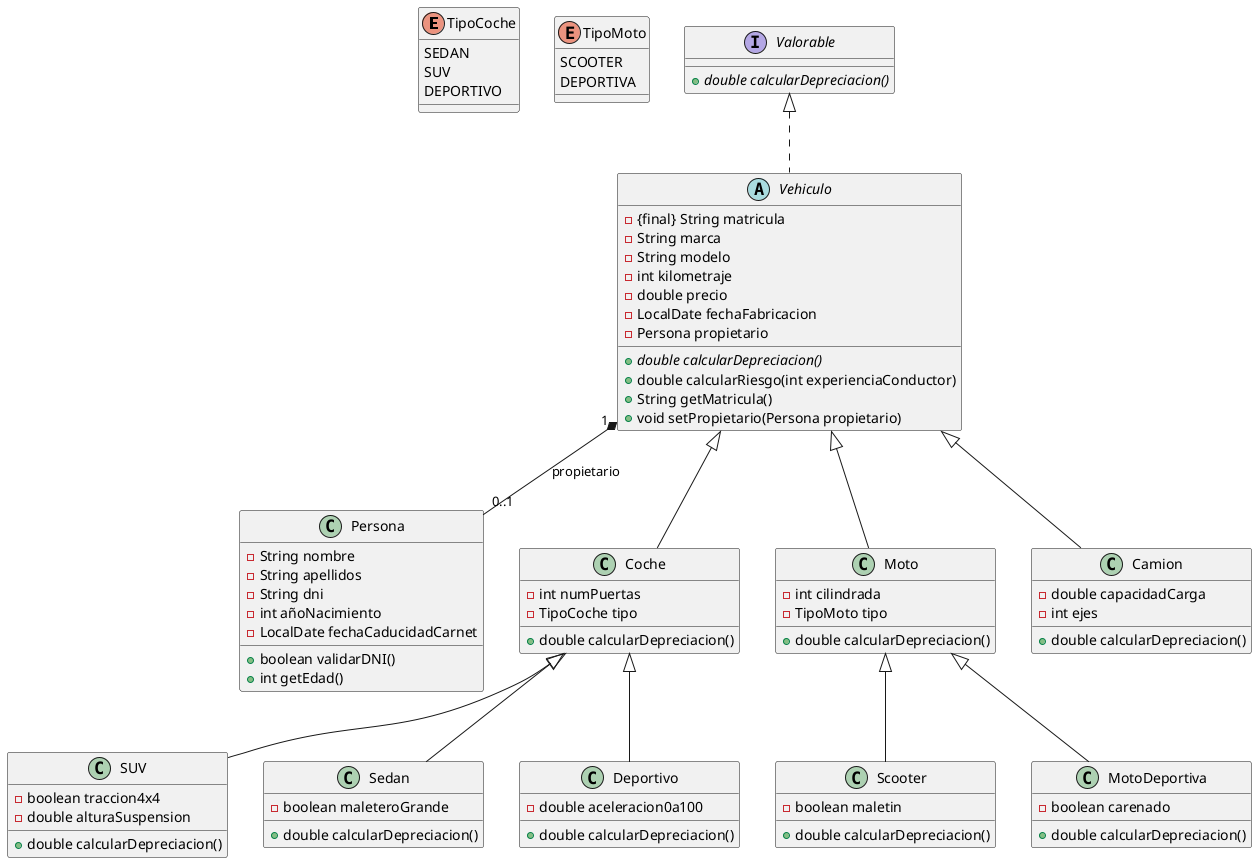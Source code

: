@startuml diagrama_clases.svg

' Enumeraciones
enum TipoCoche {
    SEDAN
    SUV
    DEPORTIVO
}

enum TipoMoto {
    SCOOTER
    DEPORTIVA
}

' Interfaz
interface Valorable {
    + {abstract} double calcularDepreciacion()
}

' Clase abstracta
abstract class Vehiculo implements Valorable {
    - {final} String matricula
    - String marca
    - String modelo
    - int kilometraje
    - double precio
    - LocalDate fechaFabricacion
    - Persona propietario
    + {abstract} double calcularDepreciacion()
    + double calcularRiesgo(int experienciaConductor)
    + String getMatricula()
    + void setPropietario(Persona propietario)
}

' Clase Persona
class Persona {
    - String nombre
    - String apellidos
    - String dni
    - int añoNacimiento
    - LocalDate fechaCaducidadCarnet
    + boolean validarDNI()
    + int getEdad()
}

' Subclases de Vehiculo
class Coche extends Vehiculo {
    - int numPuertas
    - TipoCoche tipo
    + double calcularDepreciacion()
}

class Moto extends Vehiculo {
    - int cilindrada
    - TipoMoto tipo
    + double calcularDepreciacion()
}

class Camion extends Vehiculo {
    - double capacidadCarga
    - int ejes
    + double calcularDepreciacion()
}

' Subtipos de Coche
class SUV extends Coche {
    - boolean traccion4x4
    - double alturaSuspension
    + double calcularDepreciacion()
}

class Sedan extends Coche {
    - boolean maleteroGrande
    + double calcularDepreciacion()
}

class Deportivo extends Coche {
    - double aceleracion0a100
    + double calcularDepreciacion()
}

' Subtipos de Moto
class Scooter extends Moto {
    - boolean maletin
    + double calcularDepreciacion()
}

class MotoDeportiva extends Moto {
    - boolean carenado
    + double calcularDepreciacion()
}

' Relación de composición
Vehiculo "1" *-- "0..1" Persona : propietario

@enduml
